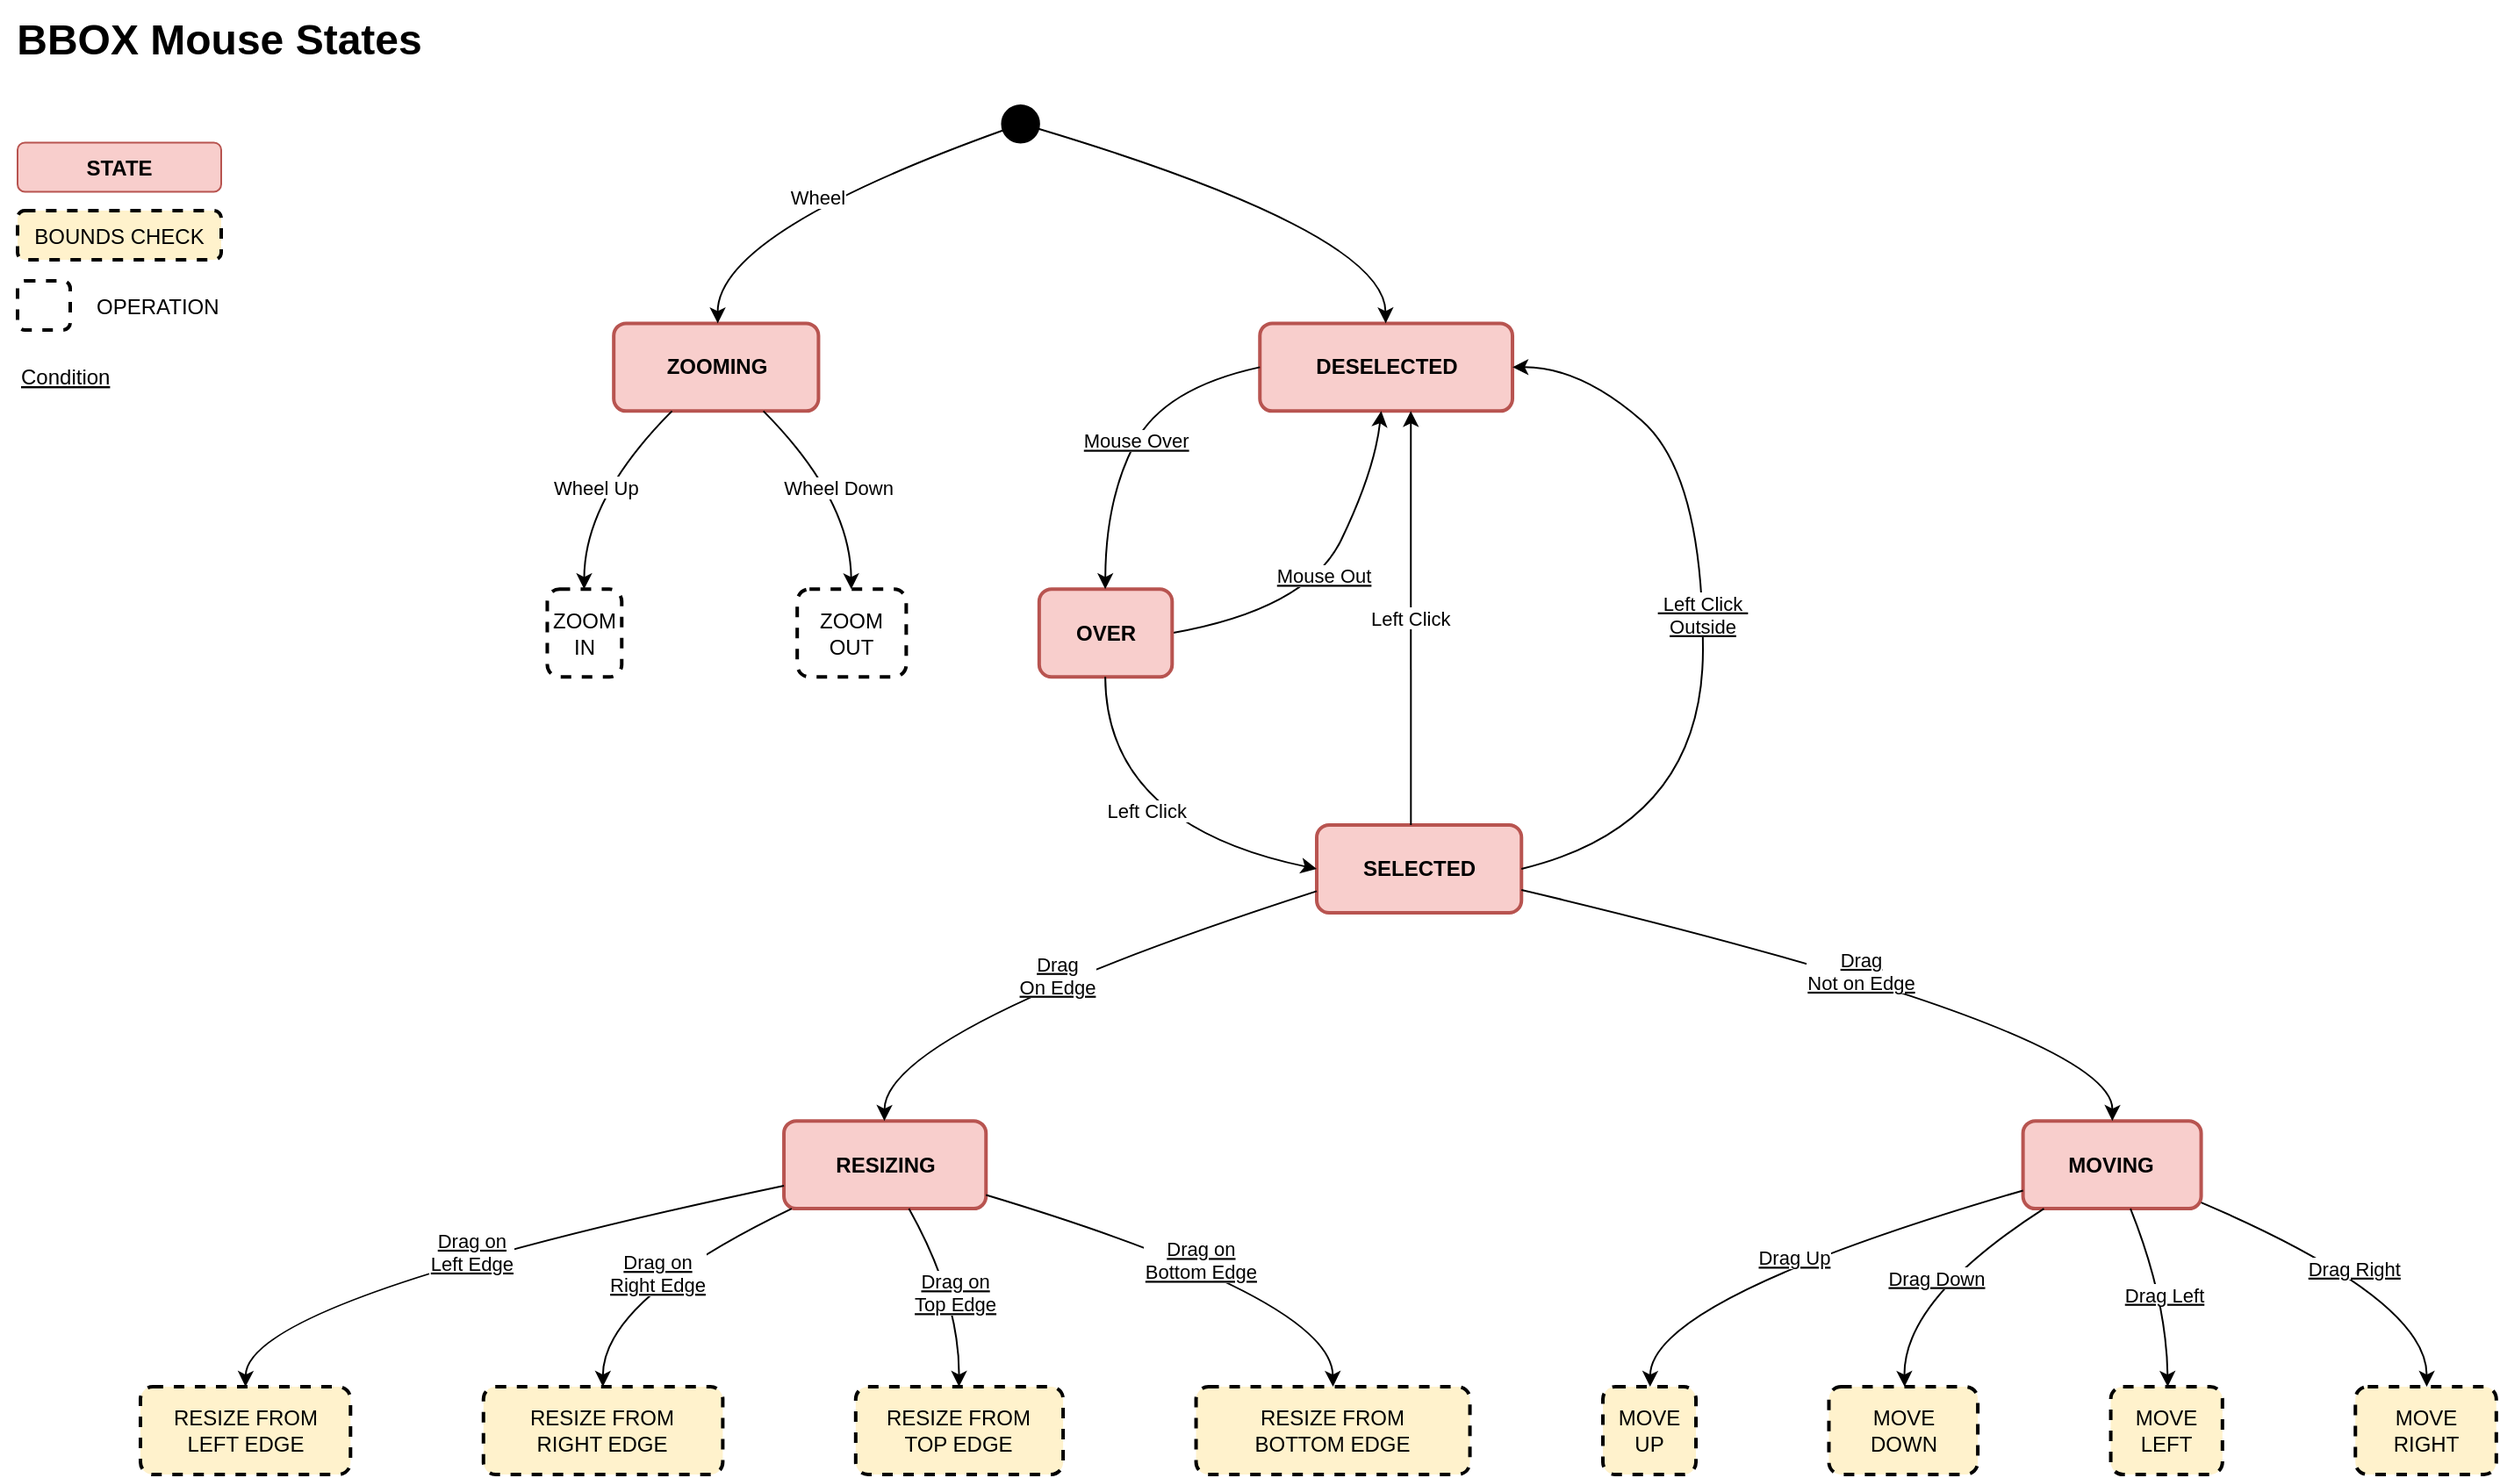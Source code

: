 <mxfile>
    <diagram id="9JAsYrFJ8WkXsXCbL4Xg" name="Page-1">
        <mxGraphModel dx="1348" dy="925" grid="1" gridSize="10" guides="1" tooltips="1" connect="1" arrows="1" fold="1" page="1" pageScale="1" pageWidth="1600" pageHeight="900" math="0" shadow="0">
            <root>
                <mxCell id="0"/>
                <mxCell id="1" parent="0"/>
                <mxCell id="41" value="BBOX Mouse States" style="pluginMarkdown=1;text;align=center;verticalAlign=middle;resizable=0;points=[];autosize=1;strokeColor=none;fillColor=none;fontSize=24;fontStyle=1" parent="1" vertex="1">
                    <mxGeometry x="40" y="40" width="250" height="40" as="geometry"/>
                </mxCell>
                <mxCell id="42" value="" style="group" parent="1" vertex="1" connectable="0">
                    <mxGeometry x="120" y="100" width="1341.9" height="780" as="geometry"/>
                </mxCell>
                <mxCell id="4" value="" style="ellipse;fillColor=strokeColor;" parent="42" vertex="1">
                    <mxGeometry x="490.717" width="21.204" height="21.204" as="geometry"/>
                </mxCell>
                <mxCell id="5" value="ZOOMING" style="rounded=1;absoluteArcSize=1;arcSize=14;whiteSpace=wrap;strokeWidth=2;fillColor=#f8cecc;strokeColor=#b85450;fontStyle=1" parent="42" vertex="1">
                    <mxGeometry x="269.592" y="124.194" width="116.621" height="49.981" as="geometry"/>
                </mxCell>
                <mxCell id="6" value="ZOOM&#10;IN" style="rounded=1;absoluteArcSize=1;arcSize=14;whiteSpace=wrap;strokeWidth=2;dashed=1;" parent="42" vertex="1">
                    <mxGeometry x="231.728" y="275.65" width="42.408" height="49.981" as="geometry"/>
                </mxCell>
                <mxCell id="7" value="ZOOM&#10;OUT" style="rounded=1;absoluteArcSize=1;arcSize=14;whiteSpace=wrap;strokeWidth=2;dashed=1;" parent="42" vertex="1">
                    <mxGeometry x="374.096" y="275.65" width="62.097" height="49.981" as="geometry"/>
                </mxCell>
                <mxCell id="8" value="DESELECTED" style="rounded=1;absoluteArcSize=1;arcSize=14;whiteSpace=wrap;strokeWidth=2;fillColor=#f8cecc;strokeColor=#b85450;fontStyle=1" parent="42" vertex="1">
                    <mxGeometry x="637.63" y="124.194" width="143.883" height="49.981" as="geometry"/>
                </mxCell>
                <mxCell id="46" value="Mouse Out" style="edgeStyle=none;startArrow=none;startFill=0;exitX=1;exitY=0.5;exitDx=0;exitDy=0;curved=1;fontStyle=4" edge="1" parent="42" source="9" target="8">
                    <mxGeometry relative="1" as="geometry">
                        <mxPoint x="710" y="219" as="targetPoint"/>
                        <Array as="points">
                            <mxPoint x="665" y="287"/>
                            <mxPoint x="703" y="208"/>
                        </Array>
                    </mxGeometry>
                </mxCell>
                <mxCell id="9" value="OVER" style="rounded=1;absoluteArcSize=1;arcSize=14;whiteSpace=wrap;strokeWidth=2;fillColor=#f8cecc;strokeColor=#b85450;fontStyle=1" parent="42" vertex="1">
                    <mxGeometry x="511.921" y="275.65" width="75.728" height="49.981" as="geometry"/>
                </mxCell>
                <mxCell id="10" value="SELECTED" style="rounded=1;absoluteArcSize=1;arcSize=14;whiteSpace=wrap;strokeWidth=2;fillColor=#f8cecc;strokeColor=#b85450;fontStyle=1" parent="42" vertex="1">
                    <mxGeometry x="670.004" y="409.997" width="116.621" height="49.981" as="geometry"/>
                </mxCell>
                <mxCell id="11" value="RESIZING" style="rounded=1;absoluteArcSize=1;arcSize=14;whiteSpace=wrap;strokeWidth=2;fillColor=#f8cecc;strokeColor=#b85450;fontStyle=1" parent="42" vertex="1">
                    <mxGeometry x="366.523" y="578.563" width="115.107" height="49.981" as="geometry"/>
                </mxCell>
                <mxCell id="12" value="MOVING" style="rounded=1;absoluteArcSize=1;arcSize=14;whiteSpace=wrap;strokeWidth=2;fillColor=#f8cecc;strokeColor=#b85450;fontStyle=1" parent="42" vertex="1">
                    <mxGeometry x="1072.308" y="578.563" width="101.476" height="49.981" as="geometry"/>
                </mxCell>
                <mxCell id="13" value="RESIZE FROM&#10;LEFT EDGE" style="rounded=1;absoluteArcSize=1;arcSize=14;whiteSpace=wrap;strokeWidth=2;fillColor=#fff2cc;strokeColor=#000000;dashed=1;" parent="42" vertex="1">
                    <mxGeometry y="730.019" width="119.65" height="49.981" as="geometry"/>
                </mxCell>
                <mxCell id="14" value="RESIZE FROM&#10;RIGHT EDGE" style="rounded=1;absoluteArcSize=1;arcSize=14;whiteSpace=wrap;strokeWidth=2;fillColor=#fff2cc;strokeColor=#000000;dashed=1;" parent="42" vertex="1">
                    <mxGeometry x="195.378" y="730.019" width="136.31" height="49.981" as="geometry"/>
                </mxCell>
                <mxCell id="15" value="RESIZE FROM&#10;TOP EDGE" style="rounded=1;absoluteArcSize=1;arcSize=14;whiteSpace=wrap;strokeWidth=2;fillColor=#fff2cc;strokeColor=#000000;dashed=1;" parent="42" vertex="1">
                    <mxGeometry x="407.417" y="730.019" width="118.136" height="49.981" as="geometry"/>
                </mxCell>
                <mxCell id="16" value="RESIZE FROM&#10;BOTTOM EDGE" style="rounded=1;absoluteArcSize=1;arcSize=14;whiteSpace=wrap;strokeWidth=2;fillColor=#fff2cc;strokeColor=#000000;dashed=1;" parent="42" vertex="1">
                    <mxGeometry x="601.28" y="730.019" width="156.0" height="49.981" as="geometry"/>
                </mxCell>
                <mxCell id="17" value="MOVE&#10;UP" style="rounded=1;absoluteArcSize=1;arcSize=14;whiteSpace=wrap;strokeWidth=2;fillColor=#fff2cc;strokeColor=#000000;dashed=1;" parent="42" vertex="1">
                    <mxGeometry x="833.008" y="730.019" width="53.01" height="49.981" as="geometry"/>
                </mxCell>
                <mxCell id="18" value="MOVE&#10;DOWN" style="rounded=1;absoluteArcSize=1;arcSize=14;whiteSpace=wrap;strokeWidth=2;fillColor=#fff2cc;strokeColor=#000000;dashed=1;" parent="42" vertex="1">
                    <mxGeometry x="961.745" y="730.019" width="84.815" height="49.981" as="geometry"/>
                </mxCell>
                <mxCell id="19" value="MOVE&#10;LEFT" style="rounded=1;absoluteArcSize=1;arcSize=14;whiteSpace=wrap;strokeWidth=2;fillColor=#fff2cc;strokeColor=#000000;dashed=1;" parent="42" vertex="1">
                    <mxGeometry x="1122.289" y="730.019" width="63.612" height="49.981" as="geometry"/>
                </mxCell>
                <mxCell id="20" value="MOVE&#10;RIGHT" style="rounded=1;absoluteArcSize=1;arcSize=14;whiteSpace=wrap;strokeWidth=2;fillColor=#fff2cc;strokeColor=#000000;dashed=1;" parent="42" vertex="1">
                    <mxGeometry x="1261.628" y="730.019" width="80.272" height="49.981" as="geometry"/>
                </mxCell>
                <mxCell id="21" value="Wheel" style="curved=1;startArrow=none;;exitX=0.032;exitY=0.678;entryX=0.508;entryY=-0.012;rounded=0;" parent="42" source="4" target="5" edge="1">
                    <mxGeometry relative="1" as="geometry">
                        <Array as="points">
                            <mxPoint x="328.659" y="72.699"/>
                        </Array>
                    </mxGeometry>
                </mxCell>
                <mxCell id="22" value="Wheel Up" style="curved=1;startArrow=none;;exitX=0.295;exitY=0.976;entryX=0.495;entryY=-0.006;rounded=0;" parent="42" source="5" target="6" edge="1">
                    <mxGeometry relative="1" as="geometry">
                        <Array as="points">
                            <mxPoint x="252.931" y="224.155"/>
                        </Array>
                    </mxGeometry>
                </mxCell>
                <mxCell id="23" value="Wheel Down" style="curved=1;startArrow=none;;exitX=0.72;exitY=0.976;entryX=0.496;entryY=-0.006;rounded=0;" parent="42" source="5" target="7" edge="1">
                    <mxGeometry relative="1" as="geometry">
                        <Array as="points">
                            <mxPoint x="404.387" y="224.155"/>
                        </Array>
                    </mxGeometry>
                </mxCell>
                <mxCell id="24" value="" style="curved=1;startArrow=none;;exitX=1.032;exitY=0.649;entryX=0.498;entryY=-0.012;rounded=0;" parent="42" source="4" target="8" edge="1">
                    <mxGeometry relative="1" as="geometry">
                        <Array as="points">
                            <mxPoint x="708.814" y="72.699"/>
                        </Array>
                    </mxGeometry>
                </mxCell>
                <mxCell id="25" value="Mouse Over" style="curved=1;startArrow=none;;exitX=0;exitY=0.5;entryX=0.497;entryY=-0.006;rounded=0;startFill=0;exitDx=0;exitDy=0;fontStyle=4" parent="42" source="8" target="9" edge="1">
                    <mxGeometry relative="1" as="geometry">
                        <Array as="points">
                            <mxPoint x="583" y="161"/>
                            <mxPoint x="549.785" y="224.155"/>
                        </Array>
                    </mxGeometry>
                </mxCell>
                <mxCell id="26" value="Left Click" style="curved=1;startArrow=none;;exitX=0.497;exitY=0.982;entryX=0;entryY=0.5;rounded=0;entryDx=0;entryDy=0;" parent="42" source="9" target="10" edge="1">
                    <mxGeometry x="0.021" y="13" relative="1" as="geometry">
                        <Array as="points">
                            <mxPoint x="550" y="410"/>
                        </Array>
                        <mxPoint as="offset"/>
                    </mxGeometry>
                </mxCell>
                <mxCell id="28" value="Left Click" style="startArrow=none;;exitX=0.46;exitY=-5.78e-8;entryX=0.593;entryY=0.976;rounded=0;" parent="42" source="10" target="8" edge="1">
                    <mxGeometry relative="1" as="geometry">
                        <Array as="points"/>
                    </mxGeometry>
                </mxCell>
                <mxCell id="29" value=" Left Click &#10;Outside" style="curved=1;startArrow=none;;exitX=1;exitY=0.5;entryX=1;entryY=0.5;rounded=0;entryDx=0;entryDy=0;labelBorderColor=none;spacing=2;shadow=0;spacingTop=0;spacingBottom=0;exitDx=0;exitDy=0;fontStyle=4" parent="42" source="10" target="8" edge="1">
                    <mxGeometry x="0.034" relative="1" as="geometry">
                        <Array as="points">
                            <mxPoint x="890" y="410"/>
                            <mxPoint x="890" y="210"/>
                            <mxPoint x="820" y="149"/>
                        </Array>
                        <mxPoint as="offset"/>
                    </mxGeometry>
                </mxCell>
                <mxCell id="30" value="Drag &#10;On Edge" style="curved=1;startArrow=none;;exitX=0.005;exitY=0.752;entryX=0.497;entryY=0.006;rounded=0;fontStyle=4" parent="42" source="10" target="11" edge="1">
                    <mxGeometry relative="1" as="geometry">
                        <Array as="points">
                            <mxPoint x="424.077" y="527.068"/>
                        </Array>
                    </mxGeometry>
                </mxCell>
                <mxCell id="31" value="Drag&#10;Not on Edge" style="curved=1;startArrow=none;;exitX=1.009;exitY=0.744;entryX=0.501;entryY=0.006;rounded=0;fontStyle=4" parent="42" source="10" target="12" edge="1">
                    <mxGeometry relative="1" as="geometry">
                        <Array as="points">
                            <mxPoint x="1123.803" y="527.068"/>
                        </Array>
                    </mxGeometry>
                </mxCell>
                <mxCell id="32" value="Drag on&#10;Left Edge" style="curved=1;startArrow=none;;exitX=-0.006;exitY=0.741;entryX=0.5;entryY=0.012;rounded=0;fontStyle=4" parent="42" source="11" target="13" edge="1">
                    <mxGeometry relative="1" as="geometry">
                        <Array as="points">
                            <mxPoint x="60.582" y="680.039"/>
                        </Array>
                    </mxGeometry>
                </mxCell>
                <mxCell id="33" value="Drag on&#10;Right Edge" style="curved=1;startArrow=none;;exitX=0.044;exitY=0.994;entryX=0.499;entryY=0.012;rounded=0;fontStyle=4" parent="42" source="11" target="14" edge="1">
                    <mxGeometry relative="1" as="geometry">
                        <Array as="points">
                            <mxPoint x="263.533" y="680.039"/>
                        </Array>
                    </mxGeometry>
                </mxCell>
                <mxCell id="34" value="Drag on&#10;Top Edge" style="curved=1;startArrow=none;;exitX=0.617;exitY=0.994;entryX=0.498;entryY=0.012;rounded=0;fontStyle=4" parent="42" source="11" target="15" edge="1">
                    <mxGeometry relative="1" as="geometry">
                        <Array as="points">
                            <mxPoint x="466.484" y="680.039"/>
                        </Array>
                    </mxGeometry>
                </mxCell>
                <mxCell id="35" value="Drag on&#10;Bottom Edge" style="curved=1;startArrow=none;;exitX=0.999;exitY=0.844;entryX=0.5;entryY=0.012;rounded=0;fontStyle=4" parent="42" source="11" target="16" edge="1">
                    <mxGeometry relative="1" as="geometry">
                        <Array as="points">
                            <mxPoint x="678.523" y="680.039"/>
                        </Array>
                    </mxGeometry>
                </mxCell>
                <mxCell id="36" value="Drag Up" style="curved=1;startArrow=none;;exitX=0.004;exitY=0.791;entryX=0.507;entryY=0.012;rounded=0;fontStyle=4" parent="42" source="12" target="17" edge="1">
                    <mxGeometry relative="1" as="geometry">
                        <Array as="points">
                            <mxPoint x="860.27" y="680.039"/>
                        </Array>
                    </mxGeometry>
                </mxCell>
                <mxCell id="37" value="Drag Down" style="curved=1;startArrow=none;;exitX=0.122;exitY=0.994;entryX=0.508;entryY=0.012;rounded=0;fontStyle=4" parent="42" source="12" target="18" edge="1">
                    <mxGeometry relative="1" as="geometry">
                        <Array as="points">
                            <mxPoint x="1004.153" y="680.039"/>
                        </Array>
                    </mxGeometry>
                </mxCell>
                <mxCell id="38" value="Drag Left" style="curved=1;startArrow=none;;exitX=0.602;exitY=0.994;entryX=0.51;entryY=0.012;rounded=0;fontStyle=4" parent="42" source="12" target="19" edge="1">
                    <mxGeometry relative="1" as="geometry">
                        <Array as="points">
                            <mxPoint x="1154.095" y="680.039"/>
                        </Array>
                    </mxGeometry>
                </mxCell>
                <mxCell id="39" value="Drag Right" style="curved=1;startArrow=none;;exitX=0.998;exitY=0.928;entryX=0.506;entryY=0.012;rounded=0;fontStyle=4" parent="42" source="12" target="20" edge="1">
                    <mxGeometry relative="1" as="geometry">
                        <Array as="points">
                            <mxPoint x="1302.521" y="680.039"/>
                        </Array>
                    </mxGeometry>
                </mxCell>
                <mxCell id="47" value="STATE" style="rounded=1;fillColor=#f8cecc;strokeColor=#b85450;fontStyle=1" vertex="1" parent="42">
                    <mxGeometry x="-70" y="21.2" width="116" height="28" as="geometry"/>
                </mxCell>
                <mxCell id="48" value="BOUNDS CHECK" style="rounded=1;fillColor=#fff2cc;strokeColor=#000000;dashed=1;strokeWidth=2;" vertex="1" parent="1">
                    <mxGeometry x="50" y="160" width="116" height="28" as="geometry"/>
                </mxCell>
                <mxCell id="51" value="" style="rounded=1;dashed=1;strokeWidth=2;" vertex="1" parent="1">
                    <mxGeometry x="50" y="200" width="30" height="28" as="geometry"/>
                </mxCell>
                <mxCell id="53" value="OPERATION" style="rounded=1;dashed=1;strokeWidth=2;strokeColor=none;align=left;fillColor=none;" vertex="1" parent="1">
                    <mxGeometry x="93" y="200" width="97" height="28" as="geometry"/>
                </mxCell>
                <mxCell id="56" value="Condition" style="rounded=1;dashed=1;strokeWidth=2;strokeColor=none;align=left;fillColor=none;fontStyle=4" vertex="1" parent="1">
                    <mxGeometry x="50" y="240" width="97" height="28" as="geometry"/>
                </mxCell>
            </root>
        </mxGraphModel>
    </diagram>
</mxfile>